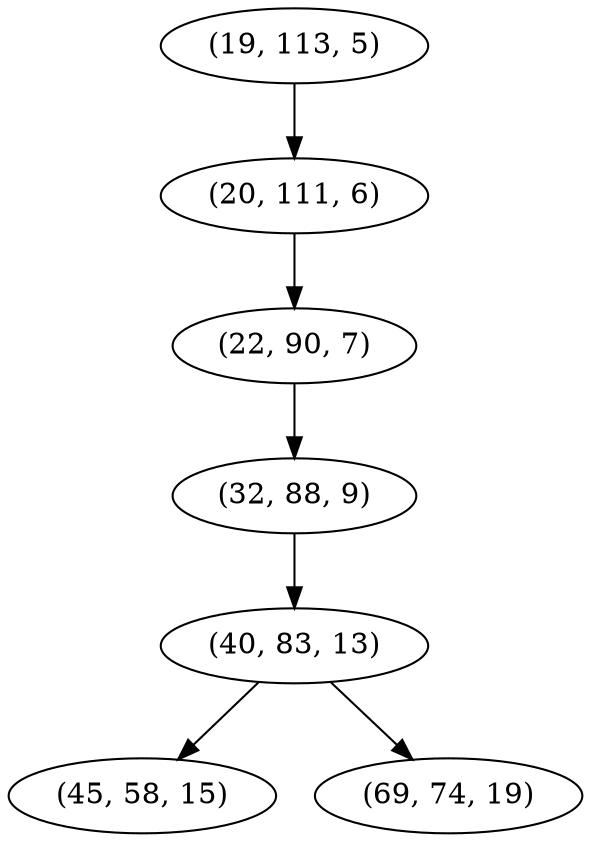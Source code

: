 digraph tree {
    "(19, 113, 5)";
    "(20, 111, 6)";
    "(22, 90, 7)";
    "(32, 88, 9)";
    "(40, 83, 13)";
    "(45, 58, 15)";
    "(69, 74, 19)";
    "(19, 113, 5)" -> "(20, 111, 6)";
    "(20, 111, 6)" -> "(22, 90, 7)";
    "(22, 90, 7)" -> "(32, 88, 9)";
    "(32, 88, 9)" -> "(40, 83, 13)";
    "(40, 83, 13)" -> "(45, 58, 15)";
    "(40, 83, 13)" -> "(69, 74, 19)";
}
